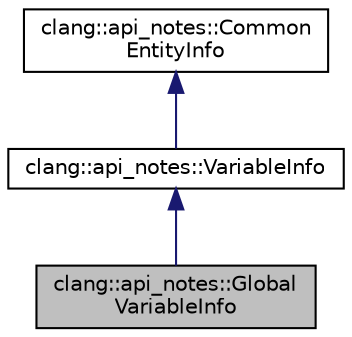 digraph "clang::api_notes::GlobalVariableInfo"
{
 // LATEX_PDF_SIZE
  bgcolor="transparent";
  edge [fontname="Helvetica",fontsize="10",labelfontname="Helvetica",labelfontsize="10"];
  node [fontname="Helvetica",fontsize="10",shape=record];
  Node1 [label="clang::api_notes::Global\lVariableInfo",height=0.2,width=0.4,color="black", fillcolor="grey75", style="filled", fontcolor="black",tooltip="Describes API notes data for a global variable."];
  Node2 -> Node1 [dir="back",color="midnightblue",fontsize="10",style="solid",fontname="Helvetica"];
  Node2 [label="clang::api_notes::VariableInfo",height=0.2,width=0.4,color="black",URL="$classclang_1_1api__notes_1_1VariableInfo.html",tooltip="API notes for a variable/property."];
  Node3 -> Node2 [dir="back",color="midnightblue",fontsize="10",style="solid",fontname="Helvetica"];
  Node3 [label="clang::api_notes::Common\lEntityInfo",height=0.2,width=0.4,color="black",URL="$classclang_1_1api__notes_1_1CommonEntityInfo.html",tooltip="Describes API notes data for any entity."];
}
